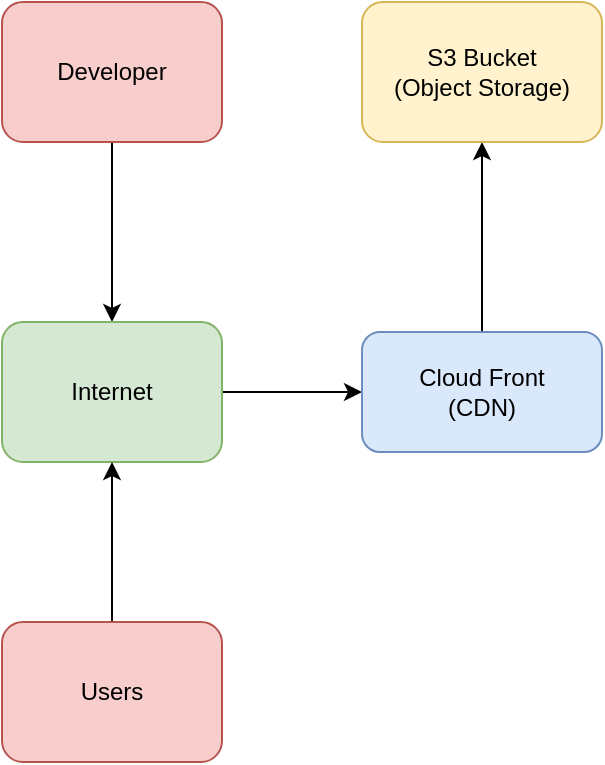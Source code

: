 <mxfile version="15.4.0" type="device"><diagram id="OF0DAi936btJrwToTeGm" name="페이지-1"><mxGraphModel dx="1066" dy="806" grid="1" gridSize="10" guides="1" tooltips="1" connect="1" arrows="1" fold="1" page="1" pageScale="1" pageWidth="827" pageHeight="1169" math="0" shadow="0"><root><mxCell id="0"/><mxCell id="1" parent="0"/><mxCell id="WDalAa7OJ5QUIZ8MeyAu-6" style="edgeStyle=orthogonalEdgeStyle;rounded=0;orthogonalLoop=1;jettySize=auto;html=1;entryX=0.5;entryY=0;entryDx=0;entryDy=0;" edge="1" parent="1" source="WDalAa7OJ5QUIZ8MeyAu-1" target="WDalAa7OJ5QUIZ8MeyAu-2"><mxGeometry relative="1" as="geometry"/></mxCell><mxCell id="WDalAa7OJ5QUIZ8MeyAu-1" value="Developer" style="rounded=1;whiteSpace=wrap;html=1;fillColor=#f8cecc;strokeColor=#b85450;" vertex="1" parent="1"><mxGeometry x="100" y="180" width="110" height="70" as="geometry"/></mxCell><mxCell id="WDalAa7OJ5QUIZ8MeyAu-9" style="edgeStyle=orthogonalEdgeStyle;rounded=0;orthogonalLoop=1;jettySize=auto;html=1;entryX=0;entryY=0.5;entryDx=0;entryDy=0;" edge="1" parent="1" source="WDalAa7OJ5QUIZ8MeyAu-2" target="WDalAa7OJ5QUIZ8MeyAu-7"><mxGeometry relative="1" as="geometry"/></mxCell><mxCell id="WDalAa7OJ5QUIZ8MeyAu-2" value="Internet" style="rounded=1;whiteSpace=wrap;html=1;fillColor=#d5e8d4;strokeColor=#82b366;" vertex="1" parent="1"><mxGeometry x="100" y="340" width="110" height="70" as="geometry"/></mxCell><mxCell id="WDalAa7OJ5QUIZ8MeyAu-5" style="edgeStyle=orthogonalEdgeStyle;rounded=0;orthogonalLoop=1;jettySize=auto;html=1;entryX=0.5;entryY=1;entryDx=0;entryDy=0;" edge="1" parent="1" source="WDalAa7OJ5QUIZ8MeyAu-3" target="WDalAa7OJ5QUIZ8MeyAu-2"><mxGeometry relative="1" as="geometry"/></mxCell><mxCell id="WDalAa7OJ5QUIZ8MeyAu-3" value="Users" style="rounded=1;whiteSpace=wrap;html=1;fillColor=#f8cecc;strokeColor=#b85450;" vertex="1" parent="1"><mxGeometry x="100" y="490" width="110" height="70" as="geometry"/></mxCell><mxCell id="WDalAa7OJ5QUIZ8MeyAu-10" style="edgeStyle=orthogonalEdgeStyle;rounded=0;orthogonalLoop=1;jettySize=auto;html=1;entryX=0.5;entryY=1;entryDx=0;entryDy=0;" edge="1" parent="1" source="WDalAa7OJ5QUIZ8MeyAu-7" target="WDalAa7OJ5QUIZ8MeyAu-8"><mxGeometry relative="1" as="geometry"/></mxCell><mxCell id="WDalAa7OJ5QUIZ8MeyAu-7" value="Cloud Front&lt;br&gt;(CDN)" style="rounded=1;whiteSpace=wrap;html=1;fillColor=#dae8fc;strokeColor=#6c8ebf;" vertex="1" parent="1"><mxGeometry x="280" y="345" width="120" height="60" as="geometry"/></mxCell><mxCell id="WDalAa7OJ5QUIZ8MeyAu-8" value="S3 Bucket&lt;br&gt;(Object Storage)" style="rounded=1;whiteSpace=wrap;html=1;fillColor=#fff2cc;strokeColor=#d6b656;" vertex="1" parent="1"><mxGeometry x="280" y="180" width="120" height="70" as="geometry"/></mxCell></root></mxGraphModel></diagram></mxfile>